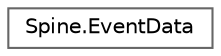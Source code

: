 digraph "类继承关系图"
{
 // LATEX_PDF_SIZE
  bgcolor="transparent";
  edge [fontname=Helvetica,fontsize=10,labelfontname=Helvetica,labelfontsize=10];
  node [fontname=Helvetica,fontsize=10,shape=box,height=0.2,width=0.4];
  rankdir="LR";
  Node0 [id="Node000000",label="Spine.EventData",height=0.2,width=0.4,color="grey40", fillcolor="white", style="filled",URL="$class_spine_1_1_event_data.html",tooltip="Stores the setup pose values for an Event."];
}
